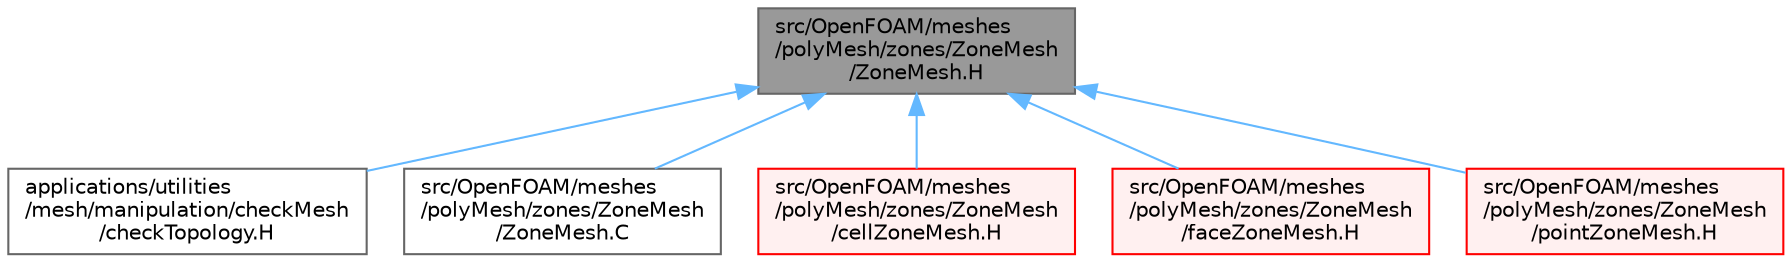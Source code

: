 digraph "src/OpenFOAM/meshes/polyMesh/zones/ZoneMesh/ZoneMesh.H"
{
 // LATEX_PDF_SIZE
  bgcolor="transparent";
  edge [fontname=Helvetica,fontsize=10,labelfontname=Helvetica,labelfontsize=10];
  node [fontname=Helvetica,fontsize=10,shape=box,height=0.2,width=0.4];
  Node1 [id="Node000001",label="src/OpenFOAM/meshes\l/polyMesh/zones/ZoneMesh\l/ZoneMesh.H",height=0.2,width=0.4,color="gray40", fillcolor="grey60", style="filled", fontcolor="black",tooltip=" "];
  Node1 -> Node2 [id="edge1_Node000001_Node000002",dir="back",color="steelblue1",style="solid",tooltip=" "];
  Node2 [id="Node000002",label="applications/utilities\l/mesh/manipulation/checkMesh\l/checkTopology.H",height=0.2,width=0.4,color="grey40", fillcolor="white", style="filled",URL="$checkTopology_8H.html",tooltip=" "];
  Node1 -> Node3 [id="edge2_Node000001_Node000003",dir="back",color="steelblue1",style="solid",tooltip=" "];
  Node3 [id="Node000003",label="src/OpenFOAM/meshes\l/polyMesh/zones/ZoneMesh\l/ZoneMesh.C",height=0.2,width=0.4,color="grey40", fillcolor="white", style="filled",URL="$ZoneMesh_8C.html",tooltip=" "];
  Node1 -> Node4 [id="edge3_Node000001_Node000004",dir="back",color="steelblue1",style="solid",tooltip=" "];
  Node4 [id="Node000004",label="src/OpenFOAM/meshes\l/polyMesh/zones/ZoneMesh\l/cellZoneMesh.H",height=0.2,width=0.4,color="red", fillcolor="#FFF0F0", style="filled",URL="$cellZoneMesh_8H.html",tooltip="Foam::cellZoneMesh."];
  Node1 -> Node3752 [id="edge4_Node000001_Node003752",dir="back",color="steelblue1",style="solid",tooltip=" "];
  Node3752 [id="Node003752",label="src/OpenFOAM/meshes\l/polyMesh/zones/ZoneMesh\l/faceZoneMesh.H",height=0.2,width=0.4,color="red", fillcolor="#FFF0F0", style="filled",URL="$faceZoneMesh_8H.html",tooltip="Foam::faceZoneMesh."];
  Node1 -> Node3754 [id="edge5_Node000001_Node003754",dir="back",color="steelblue1",style="solid",tooltip=" "];
  Node3754 [id="Node003754",label="src/OpenFOAM/meshes\l/polyMesh/zones/ZoneMesh\l/pointZoneMesh.H",height=0.2,width=0.4,color="red", fillcolor="#FFF0F0", style="filled",URL="$pointZoneMesh_8H.html",tooltip="Foam::pointZoneMesh."];
}
